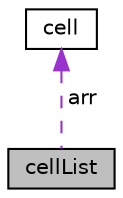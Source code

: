 digraph "cellList"
{
  edge [fontname="Helvetica",fontsize="10",labelfontname="Helvetica",labelfontsize="10"];
  node [fontname="Helvetica",fontsize="10",shape=record];
  Node1 [label="cellList",height=0.2,width=0.4,color="black", fillcolor="grey75", style="filled", fontcolor="black"];
  Node2 -> Node1 [dir="back",color="darkorchid3",fontsize="10",style="dashed",label=" arr" ,fontname="Helvetica"];
  Node2 [label="cell",height=0.2,width=0.4,color="black", fillcolor="white", style="filled",URL="$structcell.html",tooltip="First of all the cell which is the root of the Game . The roots will be placed in some area with size..."];
}
